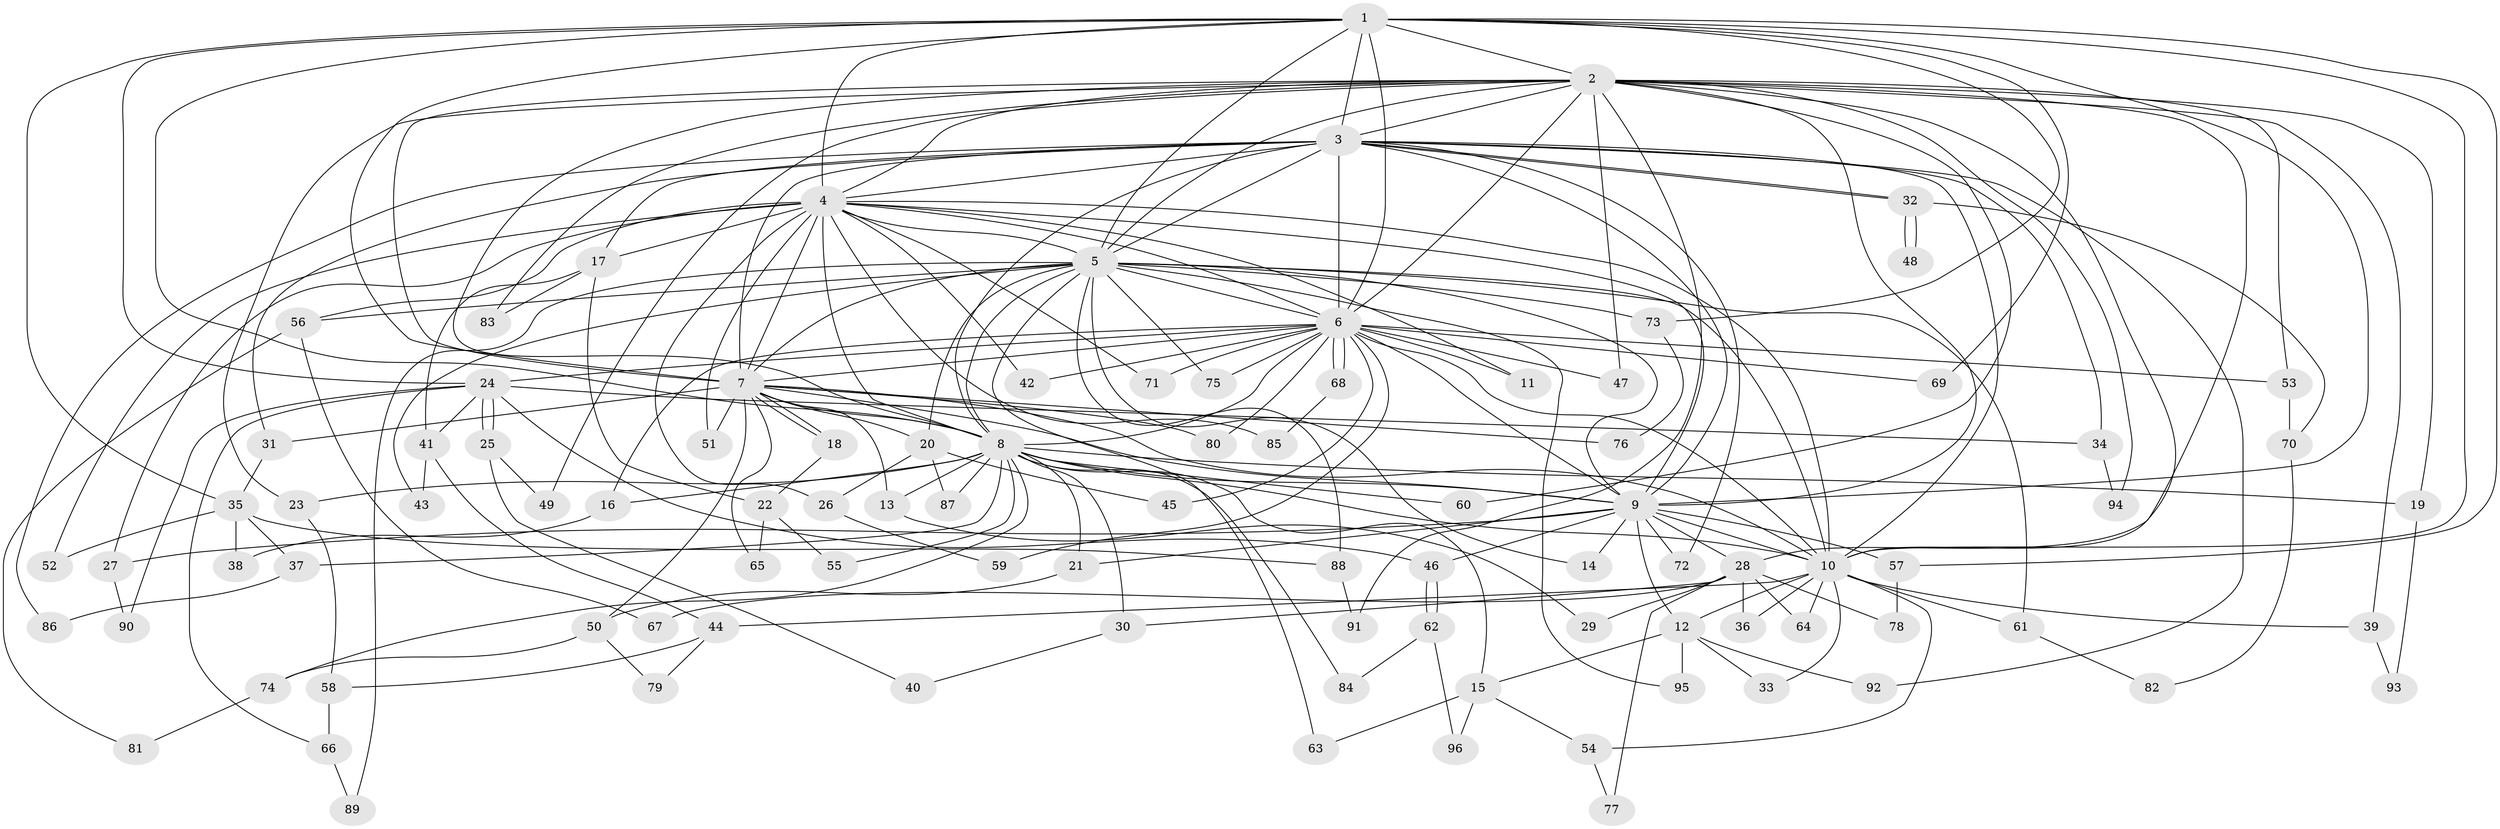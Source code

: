 // Generated by graph-tools (version 1.1) at 2025/49/03/09/25 03:49:43]
// undirected, 96 vertices, 217 edges
graph export_dot {
graph [start="1"]
  node [color=gray90,style=filled];
  1;
  2;
  3;
  4;
  5;
  6;
  7;
  8;
  9;
  10;
  11;
  12;
  13;
  14;
  15;
  16;
  17;
  18;
  19;
  20;
  21;
  22;
  23;
  24;
  25;
  26;
  27;
  28;
  29;
  30;
  31;
  32;
  33;
  34;
  35;
  36;
  37;
  38;
  39;
  40;
  41;
  42;
  43;
  44;
  45;
  46;
  47;
  48;
  49;
  50;
  51;
  52;
  53;
  54;
  55;
  56;
  57;
  58;
  59;
  60;
  61;
  62;
  63;
  64;
  65;
  66;
  67;
  68;
  69;
  70;
  71;
  72;
  73;
  74;
  75;
  76;
  77;
  78;
  79;
  80;
  81;
  82;
  83;
  84;
  85;
  86;
  87;
  88;
  89;
  90;
  91;
  92;
  93;
  94;
  95;
  96;
  1 -- 2;
  1 -- 3;
  1 -- 4;
  1 -- 5;
  1 -- 6;
  1 -- 7;
  1 -- 8;
  1 -- 9;
  1 -- 10;
  1 -- 24;
  1 -- 35;
  1 -- 57;
  1 -- 69;
  1 -- 73;
  2 -- 3;
  2 -- 4;
  2 -- 5;
  2 -- 6;
  2 -- 7;
  2 -- 8;
  2 -- 9;
  2 -- 10;
  2 -- 19;
  2 -- 23;
  2 -- 28;
  2 -- 39;
  2 -- 47;
  2 -- 49;
  2 -- 53;
  2 -- 60;
  2 -- 83;
  2 -- 91;
  2 -- 94;
  3 -- 4;
  3 -- 5;
  3 -- 6;
  3 -- 7;
  3 -- 8;
  3 -- 9;
  3 -- 10;
  3 -- 17;
  3 -- 31;
  3 -- 32;
  3 -- 32;
  3 -- 34;
  3 -- 72;
  3 -- 86;
  3 -- 92;
  4 -- 5;
  4 -- 6;
  4 -- 7;
  4 -- 8;
  4 -- 9;
  4 -- 10;
  4 -- 11;
  4 -- 17;
  4 -- 26;
  4 -- 27;
  4 -- 42;
  4 -- 51;
  4 -- 52;
  4 -- 56;
  4 -- 71;
  4 -- 85;
  5 -- 6;
  5 -- 7;
  5 -- 8;
  5 -- 9;
  5 -- 10;
  5 -- 14;
  5 -- 20;
  5 -- 43;
  5 -- 56;
  5 -- 61;
  5 -- 63;
  5 -- 73;
  5 -- 75;
  5 -- 88;
  5 -- 89;
  5 -- 95;
  6 -- 7;
  6 -- 8;
  6 -- 9;
  6 -- 10;
  6 -- 11;
  6 -- 16;
  6 -- 24;
  6 -- 42;
  6 -- 45;
  6 -- 47;
  6 -- 53;
  6 -- 59;
  6 -- 68;
  6 -- 68;
  6 -- 69;
  6 -- 71;
  6 -- 75;
  6 -- 80;
  7 -- 8;
  7 -- 9;
  7 -- 10;
  7 -- 13;
  7 -- 18;
  7 -- 18;
  7 -- 20;
  7 -- 31;
  7 -- 50;
  7 -- 51;
  7 -- 65;
  7 -- 76;
  7 -- 80;
  8 -- 9;
  8 -- 10;
  8 -- 13;
  8 -- 15;
  8 -- 16;
  8 -- 19;
  8 -- 21;
  8 -- 23;
  8 -- 30;
  8 -- 37;
  8 -- 55;
  8 -- 60;
  8 -- 74;
  8 -- 84;
  8 -- 87;
  9 -- 10;
  9 -- 12;
  9 -- 14;
  9 -- 21;
  9 -- 27;
  9 -- 28;
  9 -- 46;
  9 -- 57;
  9 -- 72;
  10 -- 12;
  10 -- 33;
  10 -- 36;
  10 -- 39;
  10 -- 44;
  10 -- 54;
  10 -- 61;
  10 -- 64;
  12 -- 15;
  12 -- 33;
  12 -- 92;
  12 -- 95;
  13 -- 29;
  15 -- 54;
  15 -- 63;
  15 -- 96;
  16 -- 38;
  17 -- 22;
  17 -- 41;
  17 -- 83;
  18 -- 22;
  19 -- 93;
  20 -- 26;
  20 -- 45;
  20 -- 87;
  21 -- 50;
  22 -- 55;
  22 -- 65;
  23 -- 58;
  24 -- 25;
  24 -- 25;
  24 -- 34;
  24 -- 41;
  24 -- 46;
  24 -- 66;
  24 -- 90;
  25 -- 40;
  25 -- 49;
  26 -- 59;
  27 -- 90;
  28 -- 29;
  28 -- 30;
  28 -- 36;
  28 -- 64;
  28 -- 67;
  28 -- 77;
  28 -- 78;
  30 -- 40;
  31 -- 35;
  32 -- 48;
  32 -- 48;
  32 -- 70;
  34 -- 94;
  35 -- 37;
  35 -- 38;
  35 -- 52;
  35 -- 88;
  37 -- 86;
  39 -- 93;
  41 -- 43;
  41 -- 44;
  44 -- 58;
  44 -- 79;
  46 -- 62;
  46 -- 62;
  50 -- 74;
  50 -- 79;
  53 -- 70;
  54 -- 77;
  56 -- 67;
  56 -- 81;
  57 -- 78;
  58 -- 66;
  61 -- 82;
  62 -- 84;
  62 -- 96;
  66 -- 89;
  68 -- 85;
  70 -- 82;
  73 -- 76;
  74 -- 81;
  88 -- 91;
}
